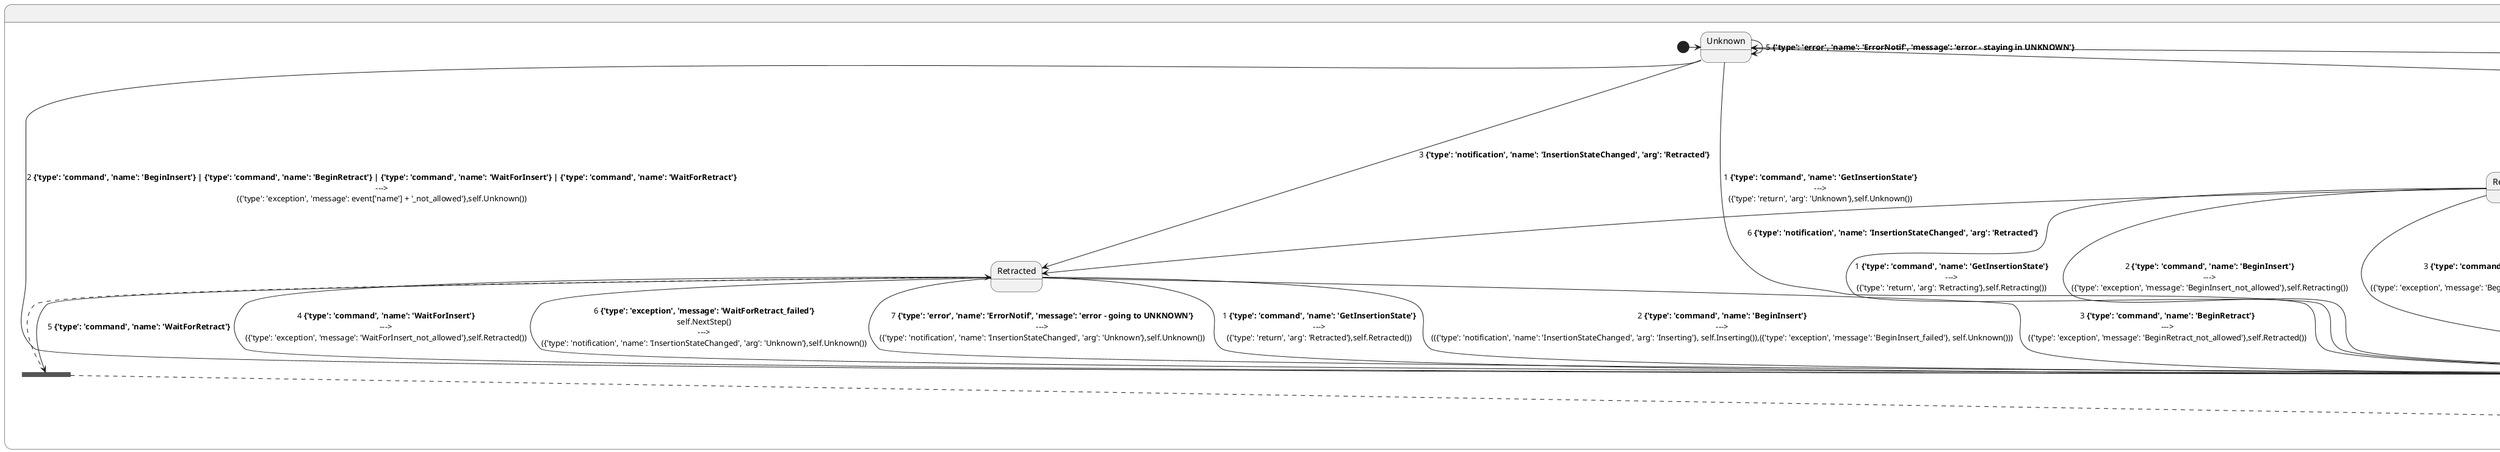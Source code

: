 @startuml
state InsertableDevice{
  note as SUPER #aliceblue
   **extends** NextMonitor
  end note
  [*] -> Unknown
  state Unknown
  state Inserting
  state Inserted
  state fork_state1 <<fork>>
  state Retracting
  state Retracted
  state fork_state2 <<fork>>
  Unknown --> Next : 1 **{'type': 'command', 'name': 'GetInsertionState'}**\n--->\n({'type': 'return', 'arg': 'Unknown'},self.Unknown())
  Unknown --> Next : 2 **{'type': 'command', 'name': 'BeginInsert'} | {'type': 'command', 'name': 'BeginRetract'} | {'type': 'command', 'name': 'WaitForInsert'} | {'type': 'command', 'name': 'WaitForRetract'}**\n--->\n({'type': 'exception', 'message': event['name'] + '_not_allowed'},self.Unknown())
  Unknown --> Retracted : 3 **{'type': 'notification', 'name': 'InsertionStateChanged', 'arg': 'Retracted'}**
  Unknown --> Inserted : 4 **{'type': 'notification', 'name': 'InsertionStateChanged', 'arg': 'Inserted'}**
  Unknown --> Unknown : 5 **{'type': 'error', 'name': 'ErrorNotif', 'message': 'error - staying in UNKNOWN'}**
  Inserting --> Next : 1 **{'type': 'command', 'name': 'GetInsertionState'}**\n--->\n({'type': 'return', 'arg': 'Inserting'},self.Inserting())
  Inserting --> Next : 2 **{'type': 'command', 'name': 'BeginInsert'}**\n--->\n({'type': 'exception', 'message': 'BeginInsert_not_allowed'},self.Inserting())
  Inserting --> Next : 3 **{'type': 'command', 'name': 'BeginRetract'}**\n--->\n({'type': 'exception', 'message': 'BeginRetract_not_allowed'},self.Inserting())
  Inserting --> Next : 4 **{'type': 'command', 'name': 'WaitForInsert'}**\n--->\n(({'type': 'notification', 'name': 'InsertionStateChanged', 'arg': 'Inserted'}, self.Inserted()),({'type': 'exception', 'message': 'WaitForInsert_failed'}, self.Next({'type': 'notification', 'name': 'InsertionStateChanged', 'arg': 'Unknown'}, self.Unknown())))
  Inserting --> Next : 5 **{'type': 'command', 'name': 'WaitForRetract'}**\n--->\n({'type': 'exception', 'message': 'WaitForRetract_not_allowed'},self.Inserting())
  Inserting --> Inserted : 6 **{'type': 'notification', 'name': 'InsertionStateChanged', 'arg': 'Inserted'}**
  Inserting --> Next : 7 **{'type': 'error', 'name': 'ErrorNotif', 'message': 'error - going to UNKNOWN'}**\n--->\n({'type': 'notification', 'name': 'InsertionStateChanged', 'arg': 'Unknown'},self.Unknown())
  Inserted --> Next : 1 **{'type': 'command', 'name': 'GetInsertionState'}**\n--->\n({'type': 'return', 'arg': 'Inserted'},self.Inserted())
  Inserted --> Next : 2 **{'type': 'command', 'name': 'BeginInsert'}**\n--->\n({'type': 'exception', 'message': 'BeginInsert_not_allowed'},self.Inserted())
  Inserted --> Next : 3 **{'type': 'command', 'name': 'BeginRetract'}**\n--->\n(({'type': 'notification', 'name': 'InsertionStateChanged', 'arg': 'Retracting'}, self.Retracting()),({'type': 'exception', 'message': 'BeginRetract_failed'}, self.Unknown()))
  Inserted --> fork_state1 : 4 **{'type': 'command', 'name': 'WaitForInsert'}**
  fork_state1 -[dashed]-> Inserted
  fork_state1 -[dashed]-> NextStep
  Inserted --> Unknown : 5 **{'type': 'exception', 'message': 'WaitForInsert_failed'}**\nself.NextStep()
  Inserted --> Next : 6 **{'type': 'command', 'name': 'WaitForRetract'}**\n--->\n({'type': 'exception', 'message': 'WaitForRetract_not_allowed'},self.Inserted())
  Inserted --> Retracting : 7 **{'type': 'notification', 'name': 'InsertionStateChanged', 'arg': 'Retracting'}**
  Inserted --> Next : 8 **{'type': 'error', 'name': 'ErrorNotif', 'message': 'error - going to UNKNOWN'}**\n--->\n({'type': 'notification', 'name': 'InsertionStateChanged', 'arg': 'Unknown'},self.Unknown())
  Retracting --> Next : 1 **{'type': 'command', 'name': 'GetInsertionState'}**\n--->\n({'type': 'return', 'arg': 'Retracting'},self.Retracting())
  Retracting --> Next : 2 **{'type': 'command', 'name': 'BeginInsert'}**\n--->\n({'type': 'exception', 'message': 'BeginInsert_not_allowed'},self.Retracting())
  Retracting --> Next : 3 **{'type': 'command', 'name': 'BeginRetract'}**\n--->\n({'type': 'exception', 'message': 'BeginRetract_not_allowed'},self.Retracting())
  Retracting --> Next : 4 **{'type': 'command', 'name': 'WaitForInsert'}**\n--->\n({'type': 'exception', 'message': 'WaitForInsert_not_allowed'},self.Retracting())
  Retracting --> Next : 5 **{'type': 'command', 'name': 'WaitForRetract'}**\n--->\n(({'type': 'notification', 'name': 'InsertionStateChanged', 'arg': 'Retracted'}, self.Retracted()),({'type': 'exception', 'message': 'WaitForRetract_failed'}, self.Next({'type': 'notification', 'name': 'InsertionStateChanged', 'arg': 'Unknown'}, self.Unknown())))
  Retracting --> Retracted : 6 **{'type': 'notification', 'name': 'InsertionStateChanged', 'arg': 'Retracted'}**
  Retracting --> Next : 7 **{'type': 'error', 'name': 'ErrorNotif', 'message': 'error - going to UNKNOWN'}**\n--->\n({'type': 'notification', 'name': 'InsertionStateChanged', 'arg': 'Unknown'},self.Unknown())
  Retracted --> Next : 1 **{'type': 'command', 'name': 'GetInsertionState'}**\n--->\n({'type': 'return', 'arg': 'Retracted'},self.Retracted())
  Retracted --> Next : 2 **{'type': 'command', 'name': 'BeginInsert'}**\n--->\n(({'type': 'notification', 'name': 'InsertionStateChanged', 'arg': 'Inserting'}, self.Inserting()),({'type': 'exception', 'message': 'BeginInsert_failed'}, self.Unknown()))
  Retracted --> Next : 3 **{'type': 'command', 'name': 'BeginRetract'}**\n--->\n({'type': 'exception', 'message': 'BeginRetract_not_allowed'},self.Retracted())
  Retracted --> Next : 4 **{'type': 'command', 'name': 'WaitForInsert'}**\n--->\n({'type': 'exception', 'message': 'WaitForInsert_not_allowed'},self.Retracted())
  Retracted --> fork_state2 : 5 **{'type': 'command', 'name': 'WaitForRetract'}**
  fork_state2 -[dashed]-> Retracted
  fork_state2 -[dashed]-> NextStep
  Retracted --> Next : 6 **{'type': 'exception', 'message': 'WaitForRetract_failed'}**\nself.NextStep()\n--->\n({'type': 'notification', 'name': 'InsertionStateChanged', 'arg': 'Unknown'},self.Unknown())
  Retracted --> Next : 7 **{'type': 'error', 'name': 'ErrorNotif', 'message': 'error - going to UNKNOWN'}**\n--->\n({'type': 'notification', 'name': 'InsertionStateChanged', 'arg': 'Unknown'},self.Unknown())
}
@enduml